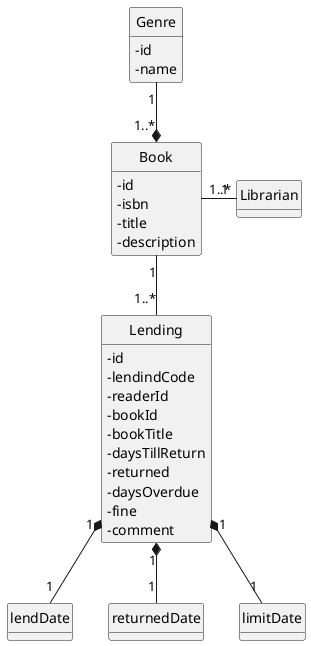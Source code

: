 @startuml
skinparam classAttributeIconSize 0
hide circle
hide methods


class Librarian{}

class Lending {
    - id
    - lendindCode
    - readerId
    - bookId
    - bookTitle
    - daysTillReturn
    - returned
    - daysOverdue
    - fine
    - comment
}

class Genre{
    - id
    - name
}

class Book{
    - id
    - isbn
    - title
    - description
}

Librarian "1" -left- "1..*" Book

Book "1..*" *-up- "1" Genre

Book "1" -- "1..*" Lending

Lending "1" *-- "1" lendDate
Lending "1" *-- "1" returnedDate
Lending "1" *-- "1" limitDate

@enduml

